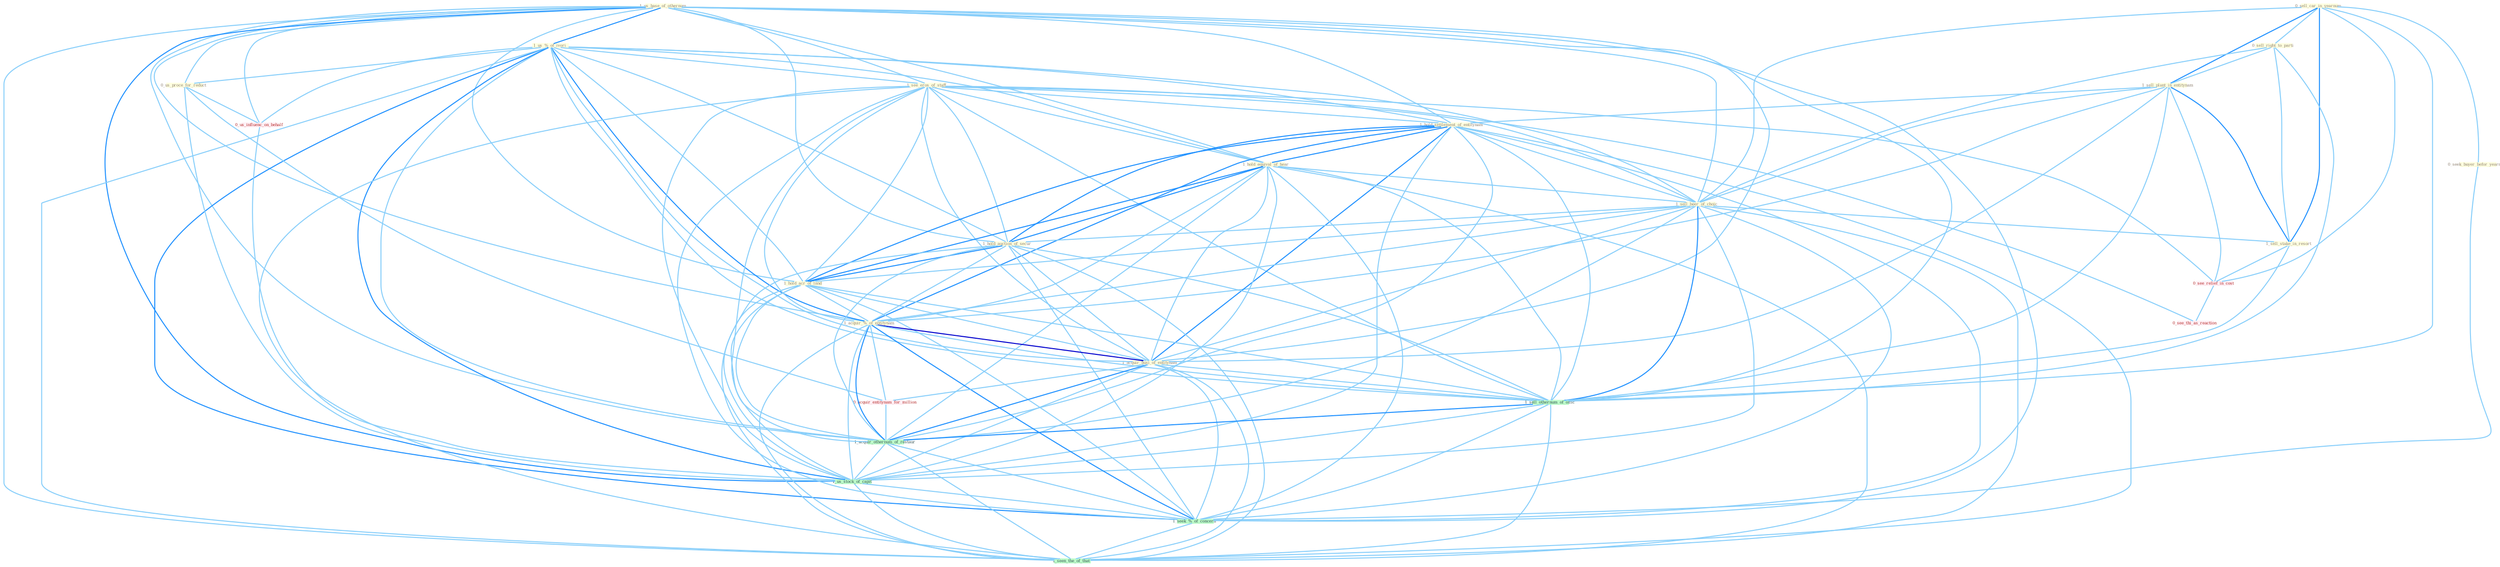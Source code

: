 Graph G{ 
    node
    [shape=polygon,style=filled,width=.5,height=.06,color="#BDFCC9",fixedsize=true,fontsize=4,
    fontcolor="#2f4f4f"];
    {node
    [color="#ffffe0", fontcolor="#8b7d6b"] "1_us_base_of_othernum " "1_us_%_of_ivori " "1_see_eros_of_staff " "0_sell_car_in_yearnum " "0_seek_buyer_befor_yearnum " "0_sell_right_to_parti " "1_sell_plant_in_entitynam " "1_hold_settlement_of_entitynam " "0_us_proce_for_reduct " "1_hold_equival_of_hear " "1_sell_beer_of_choic " "1_sell_stake_in_resort " "1_hold_auction_of_secur " "1_hold_acr_of_land " "1_acquir_%_of_entitynam " "1_acquir_busi_of_entitynam "}
{node [color="#fff0f5", fontcolor="#b22222"] "0_acquir_entitynam_for_million " "0_us_influenc_on_behalf " "0_see_relief_in_cost " "0_see_thi_as_reaction "}
edge [color="#B0E2FF"];

	"1_us_base_of_othernum " -- "1_us_%_of_ivori " [w="2", color="#1e90ff" , len=0.8];
	"1_us_base_of_othernum " -- "1_see_eros_of_staff " [w="1", color="#87cefa" ];
	"1_us_base_of_othernum " -- "1_hold_settlement_of_entitynam " [w="1", color="#87cefa" ];
	"1_us_base_of_othernum " -- "0_us_proce_for_reduct " [w="1", color="#87cefa" ];
	"1_us_base_of_othernum " -- "1_hold_equival_of_hear " [w="1", color="#87cefa" ];
	"1_us_base_of_othernum " -- "1_sell_beer_of_choic " [w="1", color="#87cefa" ];
	"1_us_base_of_othernum " -- "1_hold_auction_of_secur " [w="1", color="#87cefa" ];
	"1_us_base_of_othernum " -- "1_hold_acr_of_land " [w="1", color="#87cefa" ];
	"1_us_base_of_othernum " -- "1_acquir_%_of_entitynam " [w="1", color="#87cefa" ];
	"1_us_base_of_othernum " -- "1_acquir_busi_of_entitynam " [w="1", color="#87cefa" ];
	"1_us_base_of_othernum " -- "1_sell_othernum_of_offic " [w="1", color="#87cefa" ];
	"1_us_base_of_othernum " -- "0_us_influenc_on_behalf " [w="1", color="#87cefa" ];
	"1_us_base_of_othernum " -- "1_acquir_othernum_of_restaur " [w="1", color="#87cefa" ];
	"1_us_base_of_othernum " -- "1_us_stock_of_capit " [w="2", color="#1e90ff" , len=0.8];
	"1_us_base_of_othernum " -- "1_seek_%_of_concern " [w="1", color="#87cefa" ];
	"1_us_base_of_othernum " -- "1_seen_the_of_that " [w="1", color="#87cefa" ];
	"1_us_%_of_ivori " -- "1_see_eros_of_staff " [w="1", color="#87cefa" ];
	"1_us_%_of_ivori " -- "1_hold_settlement_of_entitynam " [w="1", color="#87cefa" ];
	"1_us_%_of_ivori " -- "0_us_proce_for_reduct " [w="1", color="#87cefa" ];
	"1_us_%_of_ivori " -- "1_hold_equival_of_hear " [w="1", color="#87cefa" ];
	"1_us_%_of_ivori " -- "1_sell_beer_of_choic " [w="1", color="#87cefa" ];
	"1_us_%_of_ivori " -- "1_hold_auction_of_secur " [w="1", color="#87cefa" ];
	"1_us_%_of_ivori " -- "1_hold_acr_of_land " [w="1", color="#87cefa" ];
	"1_us_%_of_ivori " -- "1_acquir_%_of_entitynam " [w="2", color="#1e90ff" , len=0.8];
	"1_us_%_of_ivori " -- "1_acquir_busi_of_entitynam " [w="1", color="#87cefa" ];
	"1_us_%_of_ivori " -- "1_sell_othernum_of_offic " [w="1", color="#87cefa" ];
	"1_us_%_of_ivori " -- "0_us_influenc_on_behalf " [w="1", color="#87cefa" ];
	"1_us_%_of_ivori " -- "1_acquir_othernum_of_restaur " [w="1", color="#87cefa" ];
	"1_us_%_of_ivori " -- "1_us_stock_of_capit " [w="2", color="#1e90ff" , len=0.8];
	"1_us_%_of_ivori " -- "1_seek_%_of_concern " [w="2", color="#1e90ff" , len=0.8];
	"1_us_%_of_ivori " -- "1_seen_the_of_that " [w="1", color="#87cefa" ];
	"1_see_eros_of_staff " -- "1_hold_settlement_of_entitynam " [w="1", color="#87cefa" ];
	"1_see_eros_of_staff " -- "1_hold_equival_of_hear " [w="1", color="#87cefa" ];
	"1_see_eros_of_staff " -- "1_sell_beer_of_choic " [w="1", color="#87cefa" ];
	"1_see_eros_of_staff " -- "1_hold_auction_of_secur " [w="1", color="#87cefa" ];
	"1_see_eros_of_staff " -- "1_hold_acr_of_land " [w="1", color="#87cefa" ];
	"1_see_eros_of_staff " -- "1_acquir_%_of_entitynam " [w="1", color="#87cefa" ];
	"1_see_eros_of_staff " -- "1_acquir_busi_of_entitynam " [w="1", color="#87cefa" ];
	"1_see_eros_of_staff " -- "1_sell_othernum_of_offic " [w="1", color="#87cefa" ];
	"1_see_eros_of_staff " -- "0_see_relief_in_cost " [w="1", color="#87cefa" ];
	"1_see_eros_of_staff " -- "0_see_thi_as_reaction " [w="1", color="#87cefa" ];
	"1_see_eros_of_staff " -- "1_acquir_othernum_of_restaur " [w="1", color="#87cefa" ];
	"1_see_eros_of_staff " -- "1_us_stock_of_capit " [w="1", color="#87cefa" ];
	"1_see_eros_of_staff " -- "1_seek_%_of_concern " [w="1", color="#87cefa" ];
	"1_see_eros_of_staff " -- "1_seen_the_of_that " [w="1", color="#87cefa" ];
	"0_sell_car_in_yearnum " -- "0_seek_buyer_befor_yearnum " [w="1", color="#87cefa" ];
	"0_sell_car_in_yearnum " -- "0_sell_right_to_parti " [w="1", color="#87cefa" ];
	"0_sell_car_in_yearnum " -- "1_sell_plant_in_entitynam " [w="2", color="#1e90ff" , len=0.8];
	"0_sell_car_in_yearnum " -- "1_sell_beer_of_choic " [w="1", color="#87cefa" ];
	"0_sell_car_in_yearnum " -- "1_sell_stake_in_resort " [w="2", color="#1e90ff" , len=0.8];
	"0_sell_car_in_yearnum " -- "1_sell_othernum_of_offic " [w="1", color="#87cefa" ];
	"0_sell_car_in_yearnum " -- "0_see_relief_in_cost " [w="1", color="#87cefa" ];
	"0_seek_buyer_befor_yearnum " -- "1_seek_%_of_concern " [w="1", color="#87cefa" ];
	"0_sell_right_to_parti " -- "1_sell_plant_in_entitynam " [w="1", color="#87cefa" ];
	"0_sell_right_to_parti " -- "1_sell_beer_of_choic " [w="1", color="#87cefa" ];
	"0_sell_right_to_parti " -- "1_sell_stake_in_resort " [w="1", color="#87cefa" ];
	"0_sell_right_to_parti " -- "1_sell_othernum_of_offic " [w="1", color="#87cefa" ];
	"1_sell_plant_in_entitynam " -- "1_hold_settlement_of_entitynam " [w="1", color="#87cefa" ];
	"1_sell_plant_in_entitynam " -- "1_sell_beer_of_choic " [w="1", color="#87cefa" ];
	"1_sell_plant_in_entitynam " -- "1_sell_stake_in_resort " [w="2", color="#1e90ff" , len=0.8];
	"1_sell_plant_in_entitynam " -- "1_acquir_%_of_entitynam " [w="1", color="#87cefa" ];
	"1_sell_plant_in_entitynam " -- "1_acquir_busi_of_entitynam " [w="1", color="#87cefa" ];
	"1_sell_plant_in_entitynam " -- "1_sell_othernum_of_offic " [w="1", color="#87cefa" ];
	"1_sell_plant_in_entitynam " -- "0_see_relief_in_cost " [w="1", color="#87cefa" ];
	"1_hold_settlement_of_entitynam " -- "1_hold_equival_of_hear " [w="2", color="#1e90ff" , len=0.8];
	"1_hold_settlement_of_entitynam " -- "1_sell_beer_of_choic " [w="1", color="#87cefa" ];
	"1_hold_settlement_of_entitynam " -- "1_hold_auction_of_secur " [w="2", color="#1e90ff" , len=0.8];
	"1_hold_settlement_of_entitynam " -- "1_hold_acr_of_land " [w="2", color="#1e90ff" , len=0.8];
	"1_hold_settlement_of_entitynam " -- "1_acquir_%_of_entitynam " [w="2", color="#1e90ff" , len=0.8];
	"1_hold_settlement_of_entitynam " -- "1_acquir_busi_of_entitynam " [w="2", color="#1e90ff" , len=0.8];
	"1_hold_settlement_of_entitynam " -- "1_sell_othernum_of_offic " [w="1", color="#87cefa" ];
	"1_hold_settlement_of_entitynam " -- "1_acquir_othernum_of_restaur " [w="1", color="#87cefa" ];
	"1_hold_settlement_of_entitynam " -- "1_us_stock_of_capit " [w="1", color="#87cefa" ];
	"1_hold_settlement_of_entitynam " -- "1_seek_%_of_concern " [w="1", color="#87cefa" ];
	"1_hold_settlement_of_entitynam " -- "1_seen_the_of_that " [w="1", color="#87cefa" ];
	"0_us_proce_for_reduct " -- "0_acquir_entitynam_for_million " [w="1", color="#87cefa" ];
	"0_us_proce_for_reduct " -- "0_us_influenc_on_behalf " [w="1", color="#87cefa" ];
	"0_us_proce_for_reduct " -- "1_us_stock_of_capit " [w="1", color="#87cefa" ];
	"1_hold_equival_of_hear " -- "1_sell_beer_of_choic " [w="1", color="#87cefa" ];
	"1_hold_equival_of_hear " -- "1_hold_auction_of_secur " [w="2", color="#1e90ff" , len=0.8];
	"1_hold_equival_of_hear " -- "1_hold_acr_of_land " [w="2", color="#1e90ff" , len=0.8];
	"1_hold_equival_of_hear " -- "1_acquir_%_of_entitynam " [w="1", color="#87cefa" ];
	"1_hold_equival_of_hear " -- "1_acquir_busi_of_entitynam " [w="1", color="#87cefa" ];
	"1_hold_equival_of_hear " -- "1_sell_othernum_of_offic " [w="1", color="#87cefa" ];
	"1_hold_equival_of_hear " -- "1_acquir_othernum_of_restaur " [w="1", color="#87cefa" ];
	"1_hold_equival_of_hear " -- "1_us_stock_of_capit " [w="1", color="#87cefa" ];
	"1_hold_equival_of_hear " -- "1_seek_%_of_concern " [w="1", color="#87cefa" ];
	"1_hold_equival_of_hear " -- "1_seen_the_of_that " [w="1", color="#87cefa" ];
	"1_sell_beer_of_choic " -- "1_sell_stake_in_resort " [w="1", color="#87cefa" ];
	"1_sell_beer_of_choic " -- "1_hold_auction_of_secur " [w="1", color="#87cefa" ];
	"1_sell_beer_of_choic " -- "1_hold_acr_of_land " [w="1", color="#87cefa" ];
	"1_sell_beer_of_choic " -- "1_acquir_%_of_entitynam " [w="1", color="#87cefa" ];
	"1_sell_beer_of_choic " -- "1_acquir_busi_of_entitynam " [w="1", color="#87cefa" ];
	"1_sell_beer_of_choic " -- "1_sell_othernum_of_offic " [w="2", color="#1e90ff" , len=0.8];
	"1_sell_beer_of_choic " -- "1_acquir_othernum_of_restaur " [w="1", color="#87cefa" ];
	"1_sell_beer_of_choic " -- "1_us_stock_of_capit " [w="1", color="#87cefa" ];
	"1_sell_beer_of_choic " -- "1_seek_%_of_concern " [w="1", color="#87cefa" ];
	"1_sell_beer_of_choic " -- "1_seen_the_of_that " [w="1", color="#87cefa" ];
	"1_sell_stake_in_resort " -- "1_sell_othernum_of_offic " [w="1", color="#87cefa" ];
	"1_sell_stake_in_resort " -- "0_see_relief_in_cost " [w="1", color="#87cefa" ];
	"1_hold_auction_of_secur " -- "1_hold_acr_of_land " [w="2", color="#1e90ff" , len=0.8];
	"1_hold_auction_of_secur " -- "1_acquir_%_of_entitynam " [w="1", color="#87cefa" ];
	"1_hold_auction_of_secur " -- "1_acquir_busi_of_entitynam " [w="1", color="#87cefa" ];
	"1_hold_auction_of_secur " -- "1_sell_othernum_of_offic " [w="1", color="#87cefa" ];
	"1_hold_auction_of_secur " -- "1_acquir_othernum_of_restaur " [w="1", color="#87cefa" ];
	"1_hold_auction_of_secur " -- "1_us_stock_of_capit " [w="1", color="#87cefa" ];
	"1_hold_auction_of_secur " -- "1_seek_%_of_concern " [w="1", color="#87cefa" ];
	"1_hold_auction_of_secur " -- "1_seen_the_of_that " [w="1", color="#87cefa" ];
	"1_hold_acr_of_land " -- "1_acquir_%_of_entitynam " [w="1", color="#87cefa" ];
	"1_hold_acr_of_land " -- "1_acquir_busi_of_entitynam " [w="1", color="#87cefa" ];
	"1_hold_acr_of_land " -- "1_sell_othernum_of_offic " [w="1", color="#87cefa" ];
	"1_hold_acr_of_land " -- "1_acquir_othernum_of_restaur " [w="1", color="#87cefa" ];
	"1_hold_acr_of_land " -- "1_us_stock_of_capit " [w="1", color="#87cefa" ];
	"1_hold_acr_of_land " -- "1_seek_%_of_concern " [w="1", color="#87cefa" ];
	"1_hold_acr_of_land " -- "1_seen_the_of_that " [w="1", color="#87cefa" ];
	"1_acquir_%_of_entitynam " -- "1_acquir_busi_of_entitynam " [w="3", color="#0000cd" , len=0.6];
	"1_acquir_%_of_entitynam " -- "0_acquir_entitynam_for_million " [w="1", color="#87cefa" ];
	"1_acquir_%_of_entitynam " -- "1_sell_othernum_of_offic " [w="1", color="#87cefa" ];
	"1_acquir_%_of_entitynam " -- "1_acquir_othernum_of_restaur " [w="2", color="#1e90ff" , len=0.8];
	"1_acquir_%_of_entitynam " -- "1_us_stock_of_capit " [w="1", color="#87cefa" ];
	"1_acquir_%_of_entitynam " -- "1_seek_%_of_concern " [w="2", color="#1e90ff" , len=0.8];
	"1_acquir_%_of_entitynam " -- "1_seen_the_of_that " [w="1", color="#87cefa" ];
	"1_acquir_busi_of_entitynam " -- "0_acquir_entitynam_for_million " [w="1", color="#87cefa" ];
	"1_acquir_busi_of_entitynam " -- "1_sell_othernum_of_offic " [w="1", color="#87cefa" ];
	"1_acquir_busi_of_entitynam " -- "1_acquir_othernum_of_restaur " [w="2", color="#1e90ff" , len=0.8];
	"1_acquir_busi_of_entitynam " -- "1_us_stock_of_capit " [w="1", color="#87cefa" ];
	"1_acquir_busi_of_entitynam " -- "1_seek_%_of_concern " [w="1", color="#87cefa" ];
	"1_acquir_busi_of_entitynam " -- "1_seen_the_of_that " [w="1", color="#87cefa" ];
	"0_acquir_entitynam_for_million " -- "1_acquir_othernum_of_restaur " [w="1", color="#87cefa" ];
	"1_sell_othernum_of_offic " -- "1_acquir_othernum_of_restaur " [w="2", color="#1e90ff" , len=0.8];
	"1_sell_othernum_of_offic " -- "1_us_stock_of_capit " [w="1", color="#87cefa" ];
	"1_sell_othernum_of_offic " -- "1_seek_%_of_concern " [w="1", color="#87cefa" ];
	"1_sell_othernum_of_offic " -- "1_seen_the_of_that " [w="1", color="#87cefa" ];
	"0_us_influenc_on_behalf " -- "1_us_stock_of_capit " [w="1", color="#87cefa" ];
	"0_see_relief_in_cost " -- "0_see_thi_as_reaction " [w="1", color="#87cefa" ];
	"1_acquir_othernum_of_restaur " -- "1_us_stock_of_capit " [w="1", color="#87cefa" ];
	"1_acquir_othernum_of_restaur " -- "1_seek_%_of_concern " [w="1", color="#87cefa" ];
	"1_acquir_othernum_of_restaur " -- "1_seen_the_of_that " [w="1", color="#87cefa" ];
	"1_us_stock_of_capit " -- "1_seek_%_of_concern " [w="1", color="#87cefa" ];
	"1_us_stock_of_capit " -- "1_seen_the_of_that " [w="1", color="#87cefa" ];
	"1_seek_%_of_concern " -- "1_seen_the_of_that " [w="1", color="#87cefa" ];
}